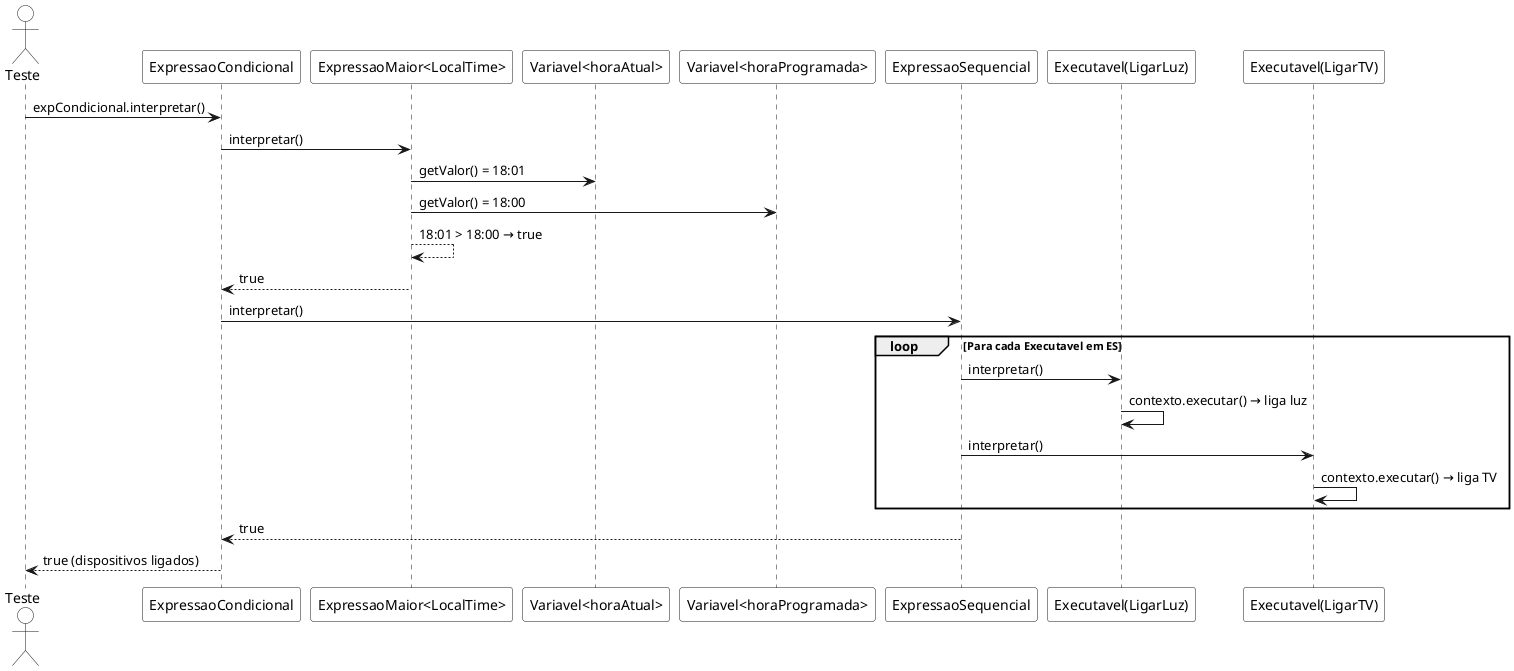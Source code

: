 @startuml
skinparam ActorBackgroundColor white
skinparam ParticipantBackgroundColor white

actor Teste as T
participant "ExpressaoCondicional" as EC
participant "ExpressaoMaior<LocalTime>" as EM
participant "Variavel<horaAtual>" as VH
participant "Variavel<horaProgramada>" as VP
participant "ExpressaoSequencial" as ES
participant "Executavel(LigarLuz)" as EL
participant "Executavel(LigarTV)" as ET

T -> EC: expCondicional.interpretar()
EC -> EM: interpretar()
EM -> VH: getValor() = 18:01
EM -> VP: getValor() = 18:00
EM --> EM: 18:01 > 18:00 → true
EM --> EC: true
EC -> ES: interpretar()
loop Para cada Executavel em ES
    ES -> EL: interpretar()
    EL -> EL: contexto.executar() → liga luz
    ES -> ET: interpretar()
    ET -> ET: contexto.executar() → liga TV
end
ES --> EC: true
EC --> T: true (dispositivos ligados)
@enduml